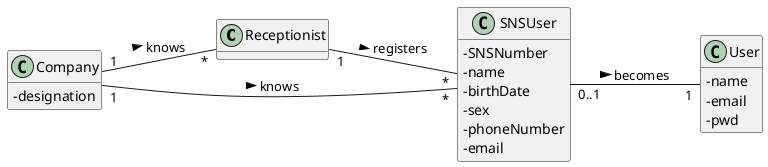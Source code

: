 @startuml Domain Model
hide methods
left to right direction
skinparam classAttributeIconSize 0

class Receptionist {
}

class SNSUser {
  - SNSNumber
  - name
  - birthDate
  - sex
  - phoneNumber
  - email
}

class Company {
  - designation
}

class User {
  - name
  - email
  - pwd
}

Receptionist "1" -- "*" SNSUser : registers >
Company "1" -- "*" Receptionist : knows >
Company "1" -- "*" SNSUser : knows >
SNSUser "0..1" -- "1" User : becomes >

@enduml
